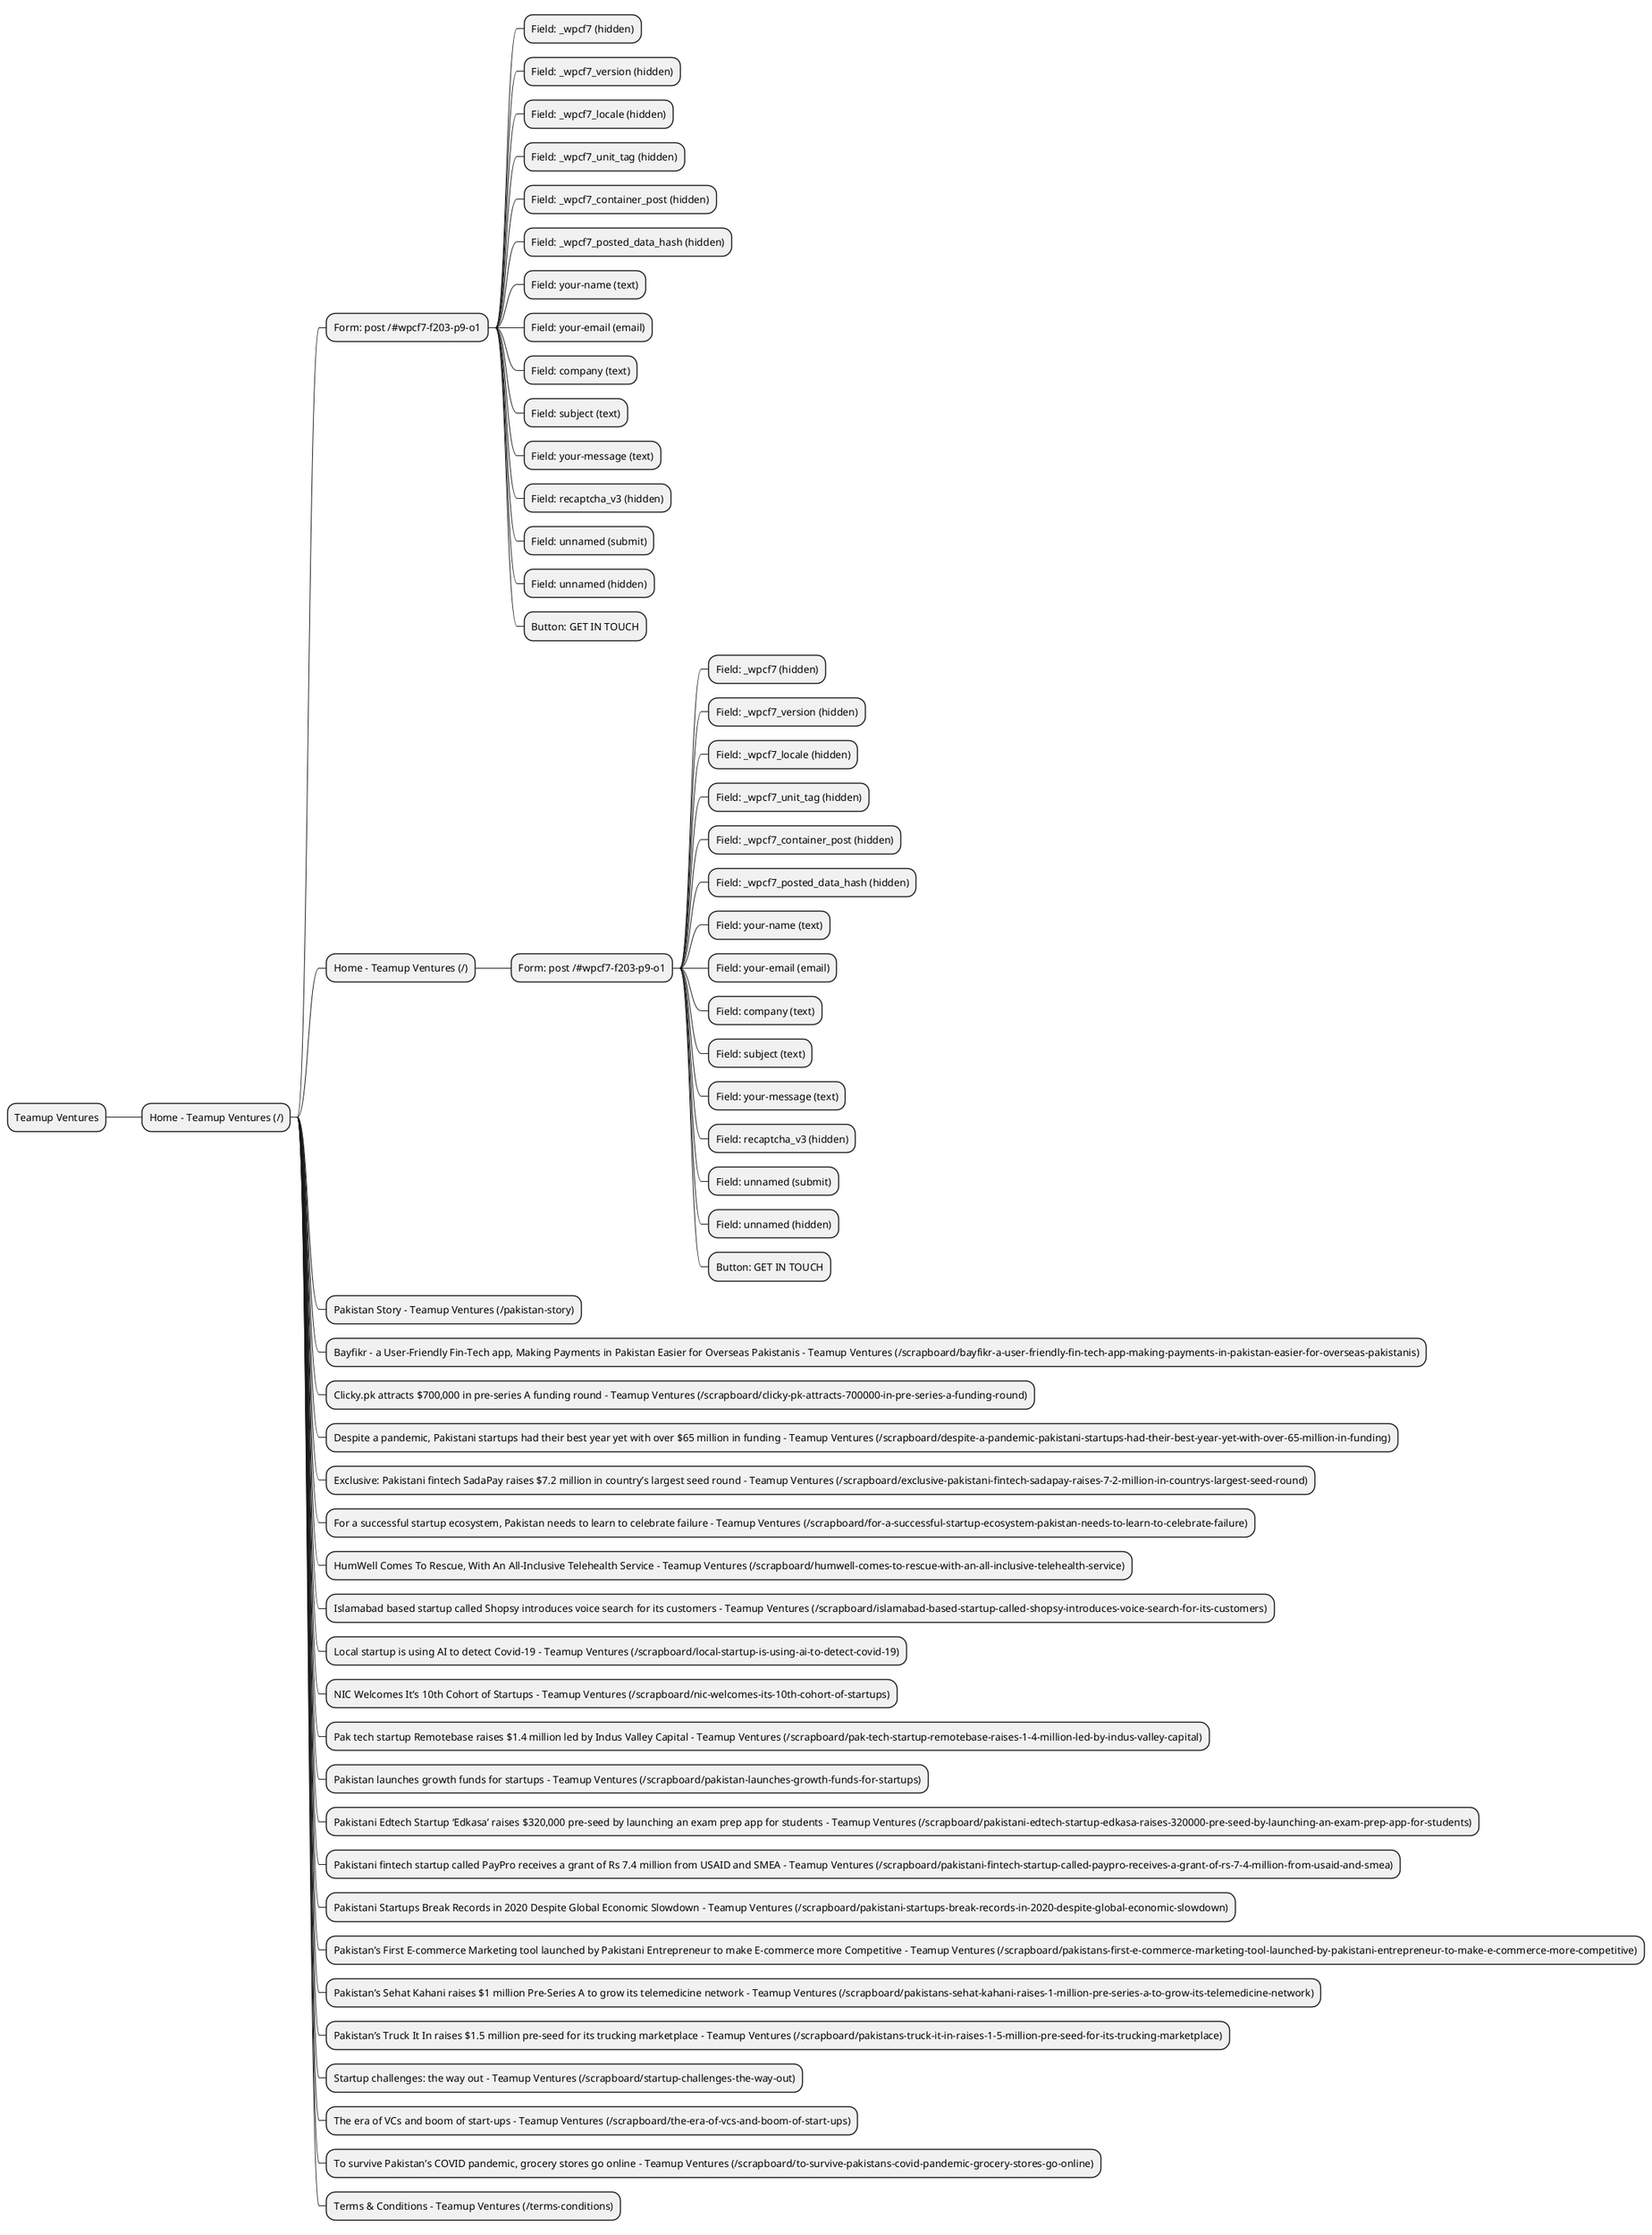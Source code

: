 @startmindmap
* Teamup Ventures
** Home - Teamup Ventures (/)
*** Form: post /#wpcf7-f203-p9-o1
**** Field: _wpcf7 (hidden)
**** Field: _wpcf7_version (hidden)
**** Field: _wpcf7_locale (hidden)
**** Field: _wpcf7_unit_tag (hidden)
**** Field: _wpcf7_container_post (hidden)
**** Field: _wpcf7_posted_data_hash (hidden)
**** Field: your-name (text)
**** Field: your-email (email)
**** Field: company (text)
**** Field: subject (text)
**** Field: your-message (text)
**** Field: recaptcha_v3 (hidden)
**** Field: unnamed (submit)
**** Field: unnamed (hidden)
**** Button: GET IN TOUCH
*** Home - Teamup Ventures (/)
**** Form: post /#wpcf7-f203-p9-o1
***** Field: _wpcf7 (hidden)
***** Field: _wpcf7_version (hidden)
***** Field: _wpcf7_locale (hidden)
***** Field: _wpcf7_unit_tag (hidden)
***** Field: _wpcf7_container_post (hidden)
***** Field: _wpcf7_posted_data_hash (hidden)
***** Field: your-name (text)
***** Field: your-email (email)
***** Field: company (text)
***** Field: subject (text)
***** Field: your-message (text)
***** Field: recaptcha_v3 (hidden)
***** Field: unnamed (submit)
***** Field: unnamed (hidden)
***** Button: GET IN TOUCH
*** Pakistan Story - Teamup Ventures (/pakistan-story)
*** Bayfikr – a User-Friendly Fin-Tech app, Making Payments in Pakistan Easier for Overseas Pakistanis - Teamup Ventures (/scrapboard/bayfikr-a-user-friendly-fin-tech-app-making-payments-in-pakistan-easier-for-overseas-pakistanis)
*** Clicky.pk attracts $700,000 in pre-series A funding round - Teamup Ventures (/scrapboard/clicky-pk-attracts-700000-in-pre-series-a-funding-round)
*** Despite a pandemic, Pakistani startups had their best year yet with over $65 million in funding - Teamup Ventures (/scrapboard/despite-a-pandemic-pakistani-startups-had-their-best-year-yet-with-over-65-million-in-funding)
*** Exclusive: Pakistani fintech SadaPay raises $7.2 million in country’s largest seed round - Teamup Ventures (/scrapboard/exclusive-pakistani-fintech-sadapay-raises-7-2-million-in-countrys-largest-seed-round)
*** For a successful startup ecosystem, Pakistan needs to learn to celebrate failure - Teamup Ventures (/scrapboard/for-a-successful-startup-ecosystem-pakistan-needs-to-learn-to-celebrate-failure)
*** HumWell Comes To Rescue, With An All-Inclusive Telehealth Service - Teamup Ventures (/scrapboard/humwell-comes-to-rescue-with-an-all-inclusive-telehealth-service)
*** Islamabad based startup called Shopsy introduces voice search for its customers - Teamup Ventures (/scrapboard/islamabad-based-startup-called-shopsy-introduces-voice-search-for-its-customers)
*** Local startup is using AI to detect Covid-19 - Teamup Ventures (/scrapboard/local-startup-is-using-ai-to-detect-covid-19)
*** NIC Welcomes It’s 10th Cohort of Startups - Teamup Ventures (/scrapboard/nic-welcomes-its-10th-cohort-of-startups)
*** Pak tech startup Remotebase raises $1.4 million led by Indus Valley Capital - Teamup Ventures (/scrapboard/pak-tech-startup-remotebase-raises-1-4-million-led-by-indus-valley-capital)
*** Pakistan launches growth funds for startups - Teamup Ventures (/scrapboard/pakistan-launches-growth-funds-for-startups)
*** Pakistani Edtech Startup ‘Edkasa’ raises $320,000 pre-seed by launching an exam prep app for students - Teamup Ventures (/scrapboard/pakistani-edtech-startup-edkasa-raises-320000-pre-seed-by-launching-an-exam-prep-app-for-students)
*** Pakistani fintech startup called PayPro receives a grant of Rs 7.4 million from USAID and SMEA - Teamup Ventures (/scrapboard/pakistani-fintech-startup-called-paypro-receives-a-grant-of-rs-7-4-million-from-usaid-and-smea)
*** Pakistani Startups Break Records in 2020 Despite Global Economic Slowdown - Teamup Ventures (/scrapboard/pakistani-startups-break-records-in-2020-despite-global-economic-slowdown)
*** Pakistan’s First E-commerce Marketing tool launched by Pakistani Entrepreneur to make E-commerce more Competitive - Teamup Ventures (/scrapboard/pakistans-first-e-commerce-marketing-tool-launched-by-pakistani-entrepreneur-to-make-e-commerce-more-competitive)
*** Pakistan’s Sehat Kahani raises $1 million Pre-Series A to grow its telemedicine network - Teamup Ventures (/scrapboard/pakistans-sehat-kahani-raises-1-million-pre-series-a-to-grow-its-telemedicine-network)
*** Pakistan’s Truck It In raises $1.5 million pre-seed for its trucking marketplace - Teamup Ventures (/scrapboard/pakistans-truck-it-in-raises-1-5-million-pre-seed-for-its-trucking-marketplace)
*** Startup challenges: the way out - Teamup Ventures (/scrapboard/startup-challenges-the-way-out)
*** The era of VCs and boom of start-ups - Teamup Ventures (/scrapboard/the-era-of-vcs-and-boom-of-start-ups)
*** To survive Pakistan’s COVID pandemic, grocery stores go online - Teamup Ventures (/scrapboard/to-survive-pakistans-covid-pandemic-grocery-stores-go-online)
*** Terms & Conditions - Teamup Ventures (/terms-conditions)
@endmindmap